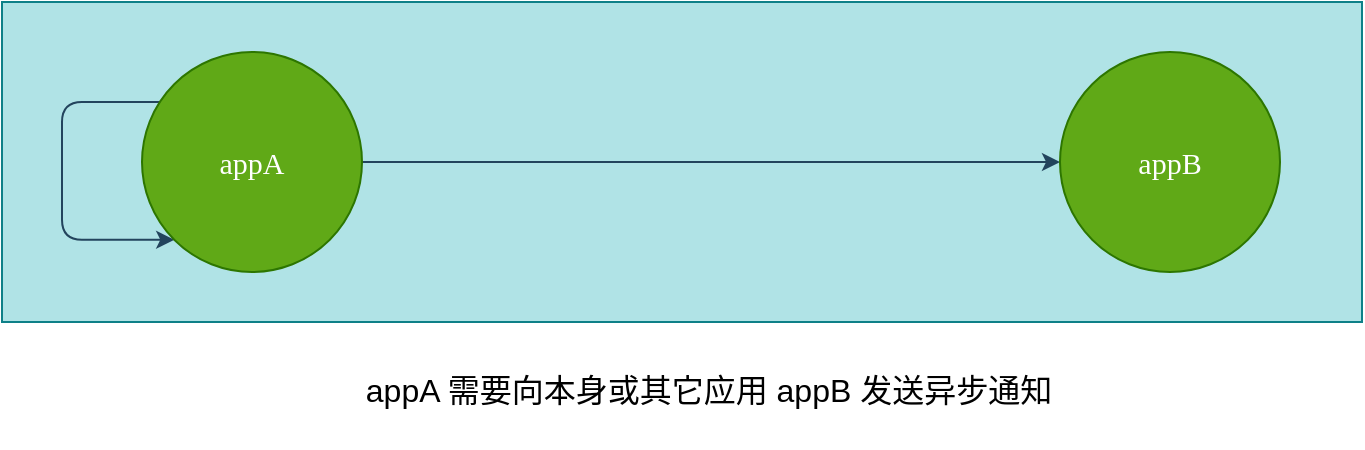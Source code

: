 <mxfile version="12.4.9" type="github">
  <diagram id="SYigCvebZ88naulnyxO4" name="Page-1">
    <mxGraphModel dx="1422" dy="753" grid="1" gridSize="10" guides="1" tooltips="1" connect="1" arrows="1" fold="1" page="1" pageScale="1" pageWidth="827" pageHeight="1169" math="0" shadow="0">
      <root>
        <mxCell id="0"/>
        <mxCell id="1" parent="0"/>
        <mxCell id="78huXpfnEwYinO31kkCp-4" value="" style="rounded=0;whiteSpace=wrap;html=1;fontFamily=Lucida Console;fontSize=15;fillColor=#b0e3e6;strokeColor=#0e8088;" vertex="1" parent="1">
          <mxGeometry x="60" y="220" width="680" height="160" as="geometry"/>
        </mxCell>
        <mxCell id="78huXpfnEwYinO31kkCp-5" value="" style="endArrow=classic;html=1;fontFamily=Lucida Console;fontSize=15;exitX=1;exitY=0.5;exitDx=0;exitDy=0;fillColor=#bac8d3;strokeColor=#23445d;entryX=0;entryY=0.5;entryDx=0;entryDy=0;" edge="1" parent="1" source="78huXpfnEwYinO31kkCp-9" target="78huXpfnEwYinO31kkCp-10">
          <mxGeometry width="50" height="50" relative="1" as="geometry">
            <mxPoint x="234" y="300" as="sourcePoint"/>
            <mxPoint x="514" y="300" as="targetPoint"/>
            <Array as="points">
              <mxPoint x="514" y="300"/>
            </Array>
          </mxGeometry>
        </mxCell>
        <mxCell id="78huXpfnEwYinO31kkCp-6" value="" style="edgeStyle=elbowEdgeStyle;elbow=horizontal;endArrow=classic;html=1;fontFamily=Lucida Console;fontSize=15;exitX=0;exitY=0.5;exitDx=0;exitDy=0;" edge="1" parent="1" target="78huXpfnEwYinO31kkCp-4">
          <mxGeometry width="50" height="50" relative="1" as="geometry">
            <mxPoint x="154" y="300" as="sourcePoint"/>
            <mxPoint x="154" y="400" as="targetPoint"/>
            <Array as="points">
              <mxPoint x="114" y="340"/>
              <mxPoint x="124" y="350"/>
              <mxPoint x="134" y="300"/>
            </Array>
          </mxGeometry>
        </mxCell>
        <mxCell id="78huXpfnEwYinO31kkCp-7" value="" style="edgeStyle=segmentEdgeStyle;endArrow=classic;html=1;fontFamily=Lucida Console;fontSize=15;fillColor=#bac8d3;strokeColor=#23445d;entryX=0;entryY=1;entryDx=0;entryDy=0;" edge="1" parent="1" source="78huXpfnEwYinO31kkCp-9" target="78huXpfnEwYinO31kkCp-9">
          <mxGeometry width="50" height="50" relative="1" as="geometry">
            <mxPoint x="110" y="262" as="sourcePoint"/>
            <mxPoint x="159" y="320" as="targetPoint"/>
            <Array as="points">
              <mxPoint x="90" y="270"/>
              <mxPoint x="90" y="339"/>
            </Array>
          </mxGeometry>
        </mxCell>
        <mxCell id="78huXpfnEwYinO31kkCp-8" value="&lt;font style=&quot;font-size: 16px&quot;&gt;&lt;br&gt;&lt;br&gt;&lt;br&gt;appA 需要向本身或其它应用 appB 发送异步通知&lt;br&gt;&lt;/font&gt;&lt;div style=&quot;text-align: left ; font-size: 16px&quot;&gt;&lt;br style=&quot;font-family: &amp;#34;lucida console&amp;#34;&quot;&gt;&lt;/div&gt;" style="text;html=1;align=center;verticalAlign=middle;resizable=0;points=[];autosize=1;" vertex="1" parent="1">
          <mxGeometry x="233" y="355" width="360" height="80" as="geometry"/>
        </mxCell>
        <mxCell id="78huXpfnEwYinO31kkCp-9" value="appA" style="ellipse;whiteSpace=wrap;html=1;aspect=fixed;fontFamily=Lucida Console;fontSize=15;fillColor=#60a917;strokeColor=#2D7600;fontColor=#ffffff;align=center;" vertex="1" parent="1">
          <mxGeometry x="130" y="245" width="110" height="110" as="geometry"/>
        </mxCell>
        <mxCell id="78huXpfnEwYinO31kkCp-10" value="appB" style="ellipse;whiteSpace=wrap;html=1;aspect=fixed;fontFamily=Lucida Console;fontSize=15;fillColor=#60a917;strokeColor=#2D7600;fontColor=#ffffff;align=center;" vertex="1" parent="1">
          <mxGeometry x="589" y="245" width="110" height="110" as="geometry"/>
        </mxCell>
      </root>
    </mxGraphModel>
  </diagram>
</mxfile>
